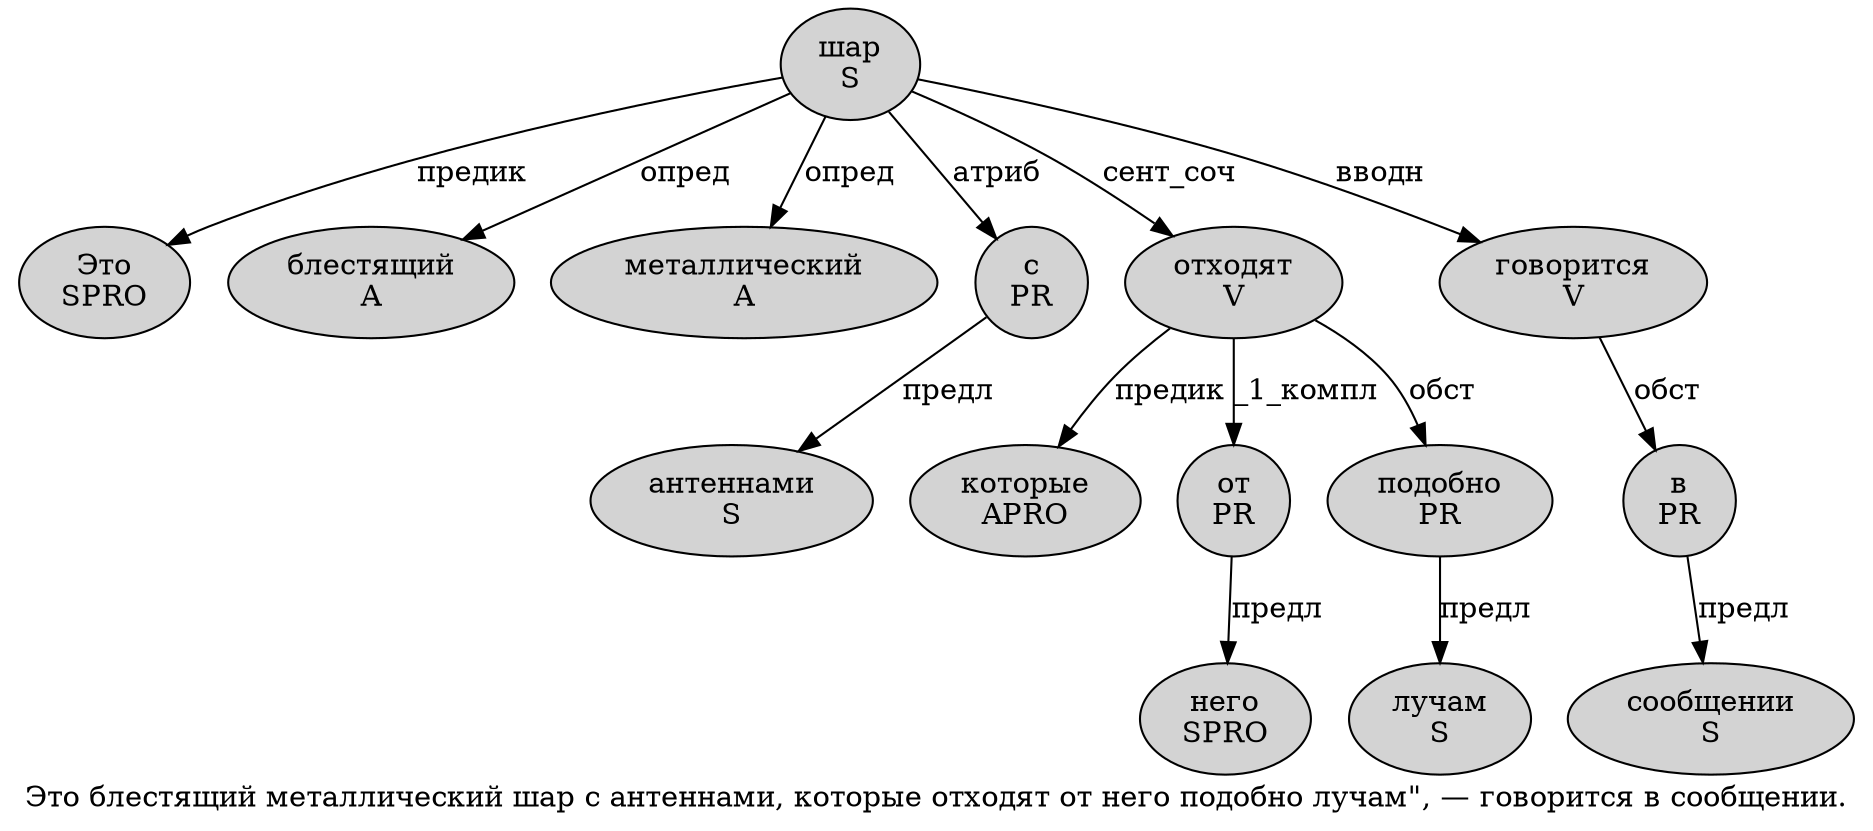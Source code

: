 digraph SENTENCE_684 {
	graph [label="Это блестящий металлический шар с антеннами, которые отходят от него подобно лучам\", — говорится в сообщении."]
	node [style=filled]
		0 [label="Это
SPRO" color="" fillcolor=lightgray penwidth=1 shape=ellipse]
		1 [label="блестящий
A" color="" fillcolor=lightgray penwidth=1 shape=ellipse]
		2 [label="металлический
A" color="" fillcolor=lightgray penwidth=1 shape=ellipse]
		3 [label="шар
S" color="" fillcolor=lightgray penwidth=1 shape=ellipse]
		4 [label="с
PR" color="" fillcolor=lightgray penwidth=1 shape=ellipse]
		5 [label="антеннами
S" color="" fillcolor=lightgray penwidth=1 shape=ellipse]
		7 [label="которые
APRO" color="" fillcolor=lightgray penwidth=1 shape=ellipse]
		8 [label="отходят
V" color="" fillcolor=lightgray penwidth=1 shape=ellipse]
		9 [label="от
PR" color="" fillcolor=lightgray penwidth=1 shape=ellipse]
		10 [label="него
SPRO" color="" fillcolor=lightgray penwidth=1 shape=ellipse]
		11 [label="подобно
PR" color="" fillcolor=lightgray penwidth=1 shape=ellipse]
		12 [label="лучам
S" color="" fillcolor=lightgray penwidth=1 shape=ellipse]
		16 [label="говорится
V" color="" fillcolor=lightgray penwidth=1 shape=ellipse]
		17 [label="в
PR" color="" fillcolor=lightgray penwidth=1 shape=ellipse]
		18 [label="сообщении
S" color="" fillcolor=lightgray penwidth=1 shape=ellipse]
			17 -> 18 [label="предл"]
			8 -> 7 [label="предик"]
			8 -> 9 [label="_1_компл"]
			8 -> 11 [label="обст"]
			16 -> 17 [label="обст"]
			4 -> 5 [label="предл"]
			3 -> 0 [label="предик"]
			3 -> 1 [label="опред"]
			3 -> 2 [label="опред"]
			3 -> 4 [label="атриб"]
			3 -> 8 [label="сент_соч"]
			3 -> 16 [label="вводн"]
			9 -> 10 [label="предл"]
			11 -> 12 [label="предл"]
}